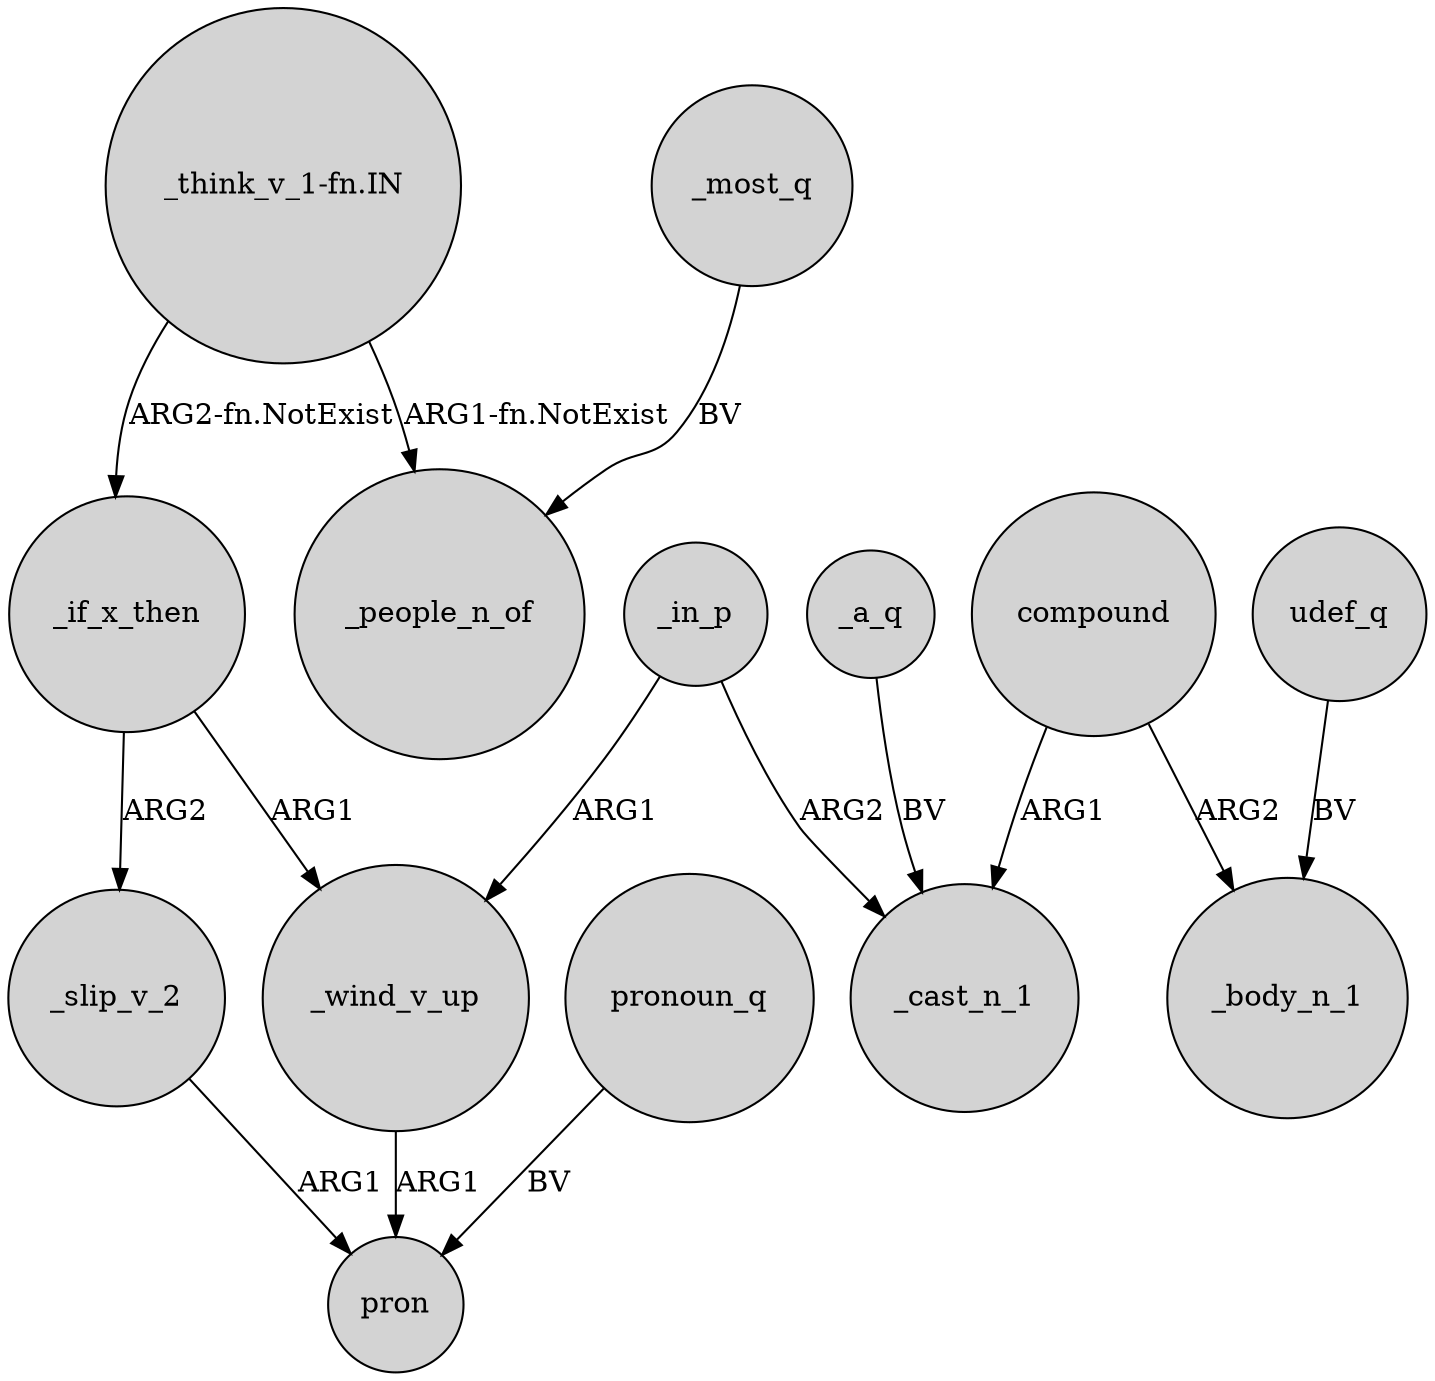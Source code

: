digraph {
	node [shape=circle style=filled]
	"_think_v_1-fn.IN" -> _if_x_then [label="ARG2-fn.NotExist"]
	_in_p -> _cast_n_1 [label=ARG2]
	_most_q -> _people_n_of [label=BV]
	compound -> _body_n_1 [label=ARG2]
	_wind_v_up -> pron [label=ARG1]
	_in_p -> _wind_v_up [label=ARG1]
	_if_x_then -> _wind_v_up [label=ARG1]
	_slip_v_2 -> pron [label=ARG1]
	compound -> _cast_n_1 [label=ARG1]
	_a_q -> _cast_n_1 [label=BV]
	udef_q -> _body_n_1 [label=BV]
	"_think_v_1-fn.IN" -> _people_n_of [label="ARG1-fn.NotExist"]
	_if_x_then -> _slip_v_2 [label=ARG2]
	pronoun_q -> pron [label=BV]
}
